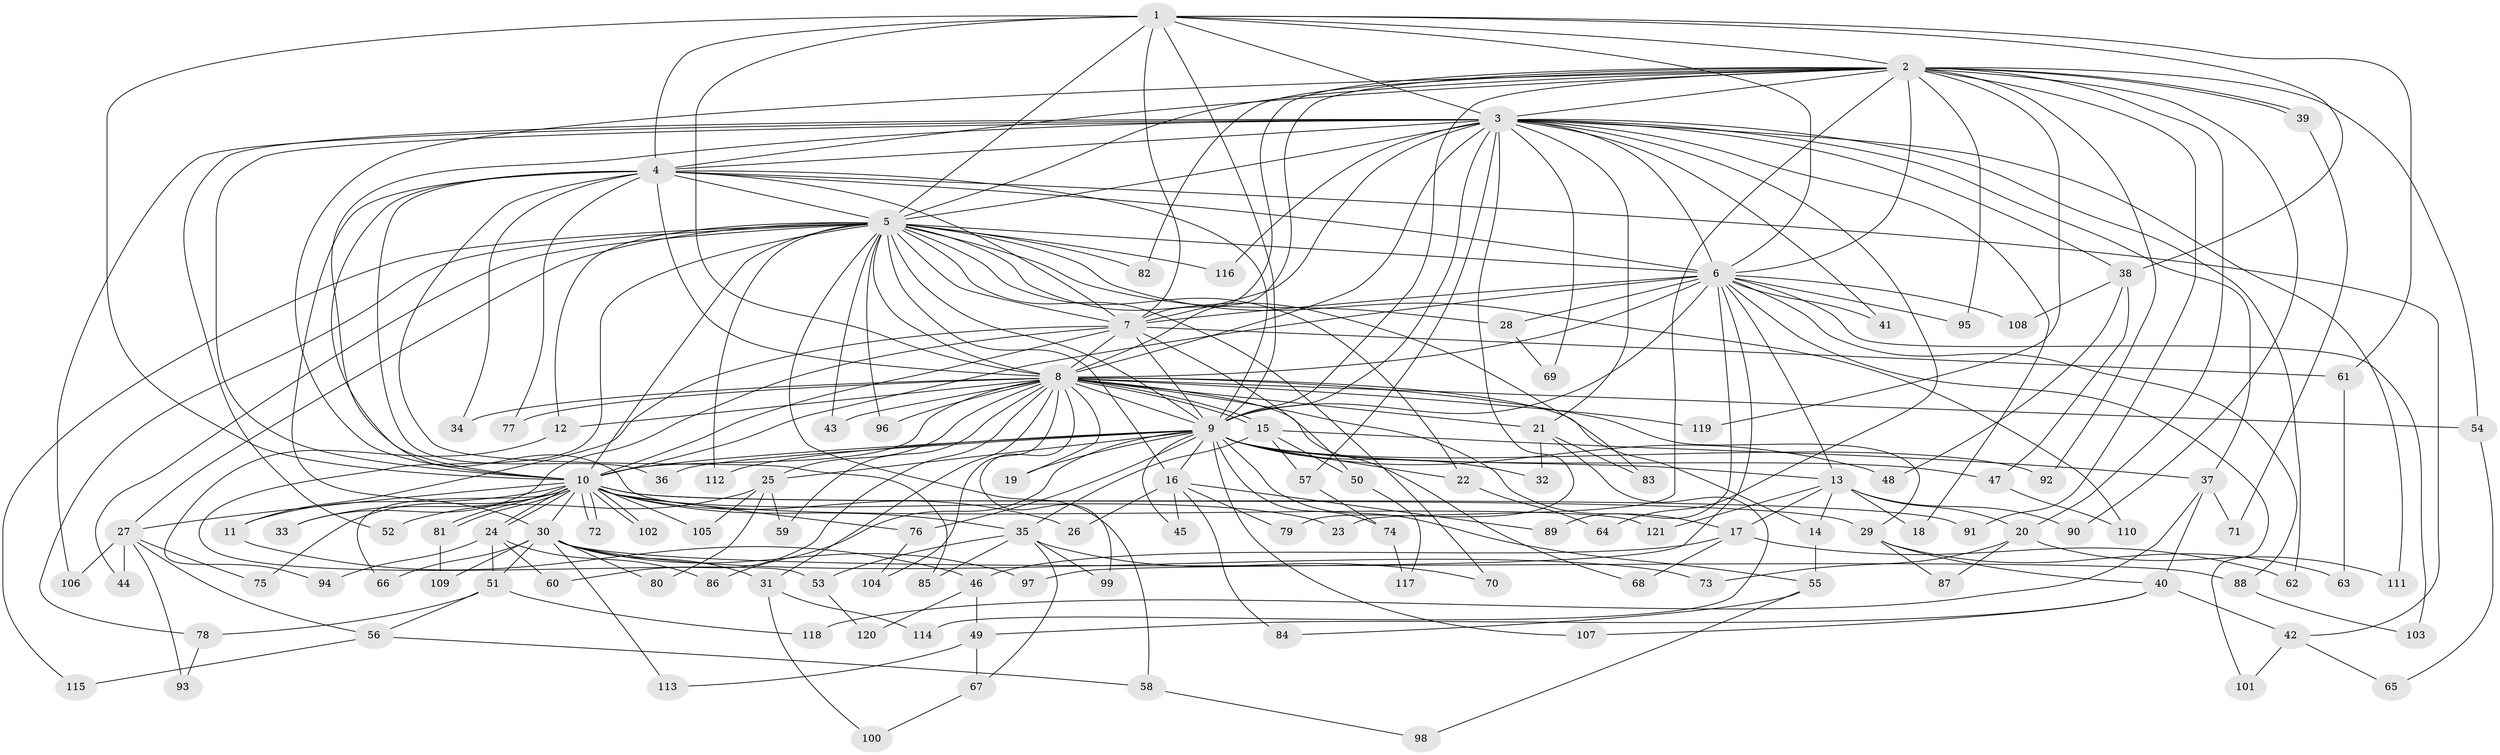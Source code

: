 // coarse degree distribution, {3: 0.08108108108108109, 20: 0.02702702702702703, 5: 0.21621621621621623, 15: 0.02702702702702703, 2: 0.1891891891891892, 4: 0.10810810810810811, 6: 0.10810810810810811, 18: 0.02702702702702703, 1: 0.05405405405405406, 11: 0.02702702702702703, 10: 0.02702702702702703, 16: 0.02702702702702703, 7: 0.02702702702702703, 9: 0.02702702702702703, 17: 0.02702702702702703}
// Generated by graph-tools (version 1.1) at 2025/36/03/04/25 23:36:22]
// undirected, 121 vertices, 267 edges
graph export_dot {
  node [color=gray90,style=filled];
  1;
  2;
  3;
  4;
  5;
  6;
  7;
  8;
  9;
  10;
  11;
  12;
  13;
  14;
  15;
  16;
  17;
  18;
  19;
  20;
  21;
  22;
  23;
  24;
  25;
  26;
  27;
  28;
  29;
  30;
  31;
  32;
  33;
  34;
  35;
  36;
  37;
  38;
  39;
  40;
  41;
  42;
  43;
  44;
  45;
  46;
  47;
  48;
  49;
  50;
  51;
  52;
  53;
  54;
  55;
  56;
  57;
  58;
  59;
  60;
  61;
  62;
  63;
  64;
  65;
  66;
  67;
  68;
  69;
  70;
  71;
  72;
  73;
  74;
  75;
  76;
  77;
  78;
  79;
  80;
  81;
  82;
  83;
  84;
  85;
  86;
  87;
  88;
  89;
  90;
  91;
  92;
  93;
  94;
  95;
  96;
  97;
  98;
  99;
  100;
  101;
  102;
  103;
  104;
  105;
  106;
  107;
  108;
  109;
  110;
  111;
  112;
  113;
  114;
  115;
  116;
  117;
  118;
  119;
  120;
  121;
  1 -- 2;
  1 -- 3;
  1 -- 4;
  1 -- 5;
  1 -- 6;
  1 -- 7;
  1 -- 8;
  1 -- 9;
  1 -- 10;
  1 -- 38;
  1 -- 61;
  2 -- 3;
  2 -- 4;
  2 -- 5;
  2 -- 6;
  2 -- 7;
  2 -- 8;
  2 -- 9;
  2 -- 10;
  2 -- 20;
  2 -- 23;
  2 -- 39;
  2 -- 39;
  2 -- 54;
  2 -- 82;
  2 -- 90;
  2 -- 91;
  2 -- 92;
  2 -- 95;
  2 -- 119;
  3 -- 4;
  3 -- 5;
  3 -- 6;
  3 -- 7;
  3 -- 8;
  3 -- 9;
  3 -- 10;
  3 -- 18;
  3 -- 21;
  3 -- 37;
  3 -- 38;
  3 -- 41;
  3 -- 52;
  3 -- 57;
  3 -- 62;
  3 -- 64;
  3 -- 69;
  3 -- 79;
  3 -- 106;
  3 -- 111;
  3 -- 116;
  3 -- 121;
  4 -- 5;
  4 -- 6;
  4 -- 7;
  4 -- 8;
  4 -- 9;
  4 -- 10;
  4 -- 30;
  4 -- 34;
  4 -- 36;
  4 -- 42;
  4 -- 77;
  4 -- 85;
  5 -- 6;
  5 -- 7;
  5 -- 8;
  5 -- 9;
  5 -- 10;
  5 -- 12;
  5 -- 16;
  5 -- 22;
  5 -- 27;
  5 -- 28;
  5 -- 43;
  5 -- 44;
  5 -- 53;
  5 -- 58;
  5 -- 70;
  5 -- 78;
  5 -- 82;
  5 -- 83;
  5 -- 96;
  5 -- 110;
  5 -- 112;
  5 -- 115;
  5 -- 116;
  6 -- 7;
  6 -- 8;
  6 -- 9;
  6 -- 10;
  6 -- 13;
  6 -- 28;
  6 -- 41;
  6 -- 88;
  6 -- 89;
  6 -- 95;
  6 -- 97;
  6 -- 101;
  6 -- 103;
  6 -- 108;
  7 -- 8;
  7 -- 9;
  7 -- 10;
  7 -- 11;
  7 -- 33;
  7 -- 50;
  7 -- 61;
  8 -- 9;
  8 -- 10;
  8 -- 12;
  8 -- 14;
  8 -- 15;
  8 -- 15;
  8 -- 17;
  8 -- 19;
  8 -- 21;
  8 -- 25;
  8 -- 29;
  8 -- 31;
  8 -- 34;
  8 -- 43;
  8 -- 54;
  8 -- 59;
  8 -- 60;
  8 -- 68;
  8 -- 77;
  8 -- 96;
  8 -- 99;
  8 -- 104;
  8 -- 119;
  9 -- 10;
  9 -- 13;
  9 -- 16;
  9 -- 19;
  9 -- 22;
  9 -- 25;
  9 -- 32;
  9 -- 36;
  9 -- 45;
  9 -- 47;
  9 -- 48;
  9 -- 55;
  9 -- 74;
  9 -- 76;
  9 -- 86;
  9 -- 92;
  9 -- 107;
  9 -- 112;
  10 -- 11;
  10 -- 23;
  10 -- 24;
  10 -- 24;
  10 -- 26;
  10 -- 27;
  10 -- 29;
  10 -- 30;
  10 -- 33;
  10 -- 35;
  10 -- 66;
  10 -- 72;
  10 -- 72;
  10 -- 75;
  10 -- 76;
  10 -- 81;
  10 -- 81;
  10 -- 91;
  10 -- 102;
  10 -- 102;
  10 -- 105;
  11 -- 46;
  12 -- 94;
  13 -- 14;
  13 -- 17;
  13 -- 18;
  13 -- 20;
  13 -- 90;
  13 -- 121;
  14 -- 55;
  15 -- 35;
  15 -- 37;
  15 -- 50;
  15 -- 57;
  16 -- 26;
  16 -- 45;
  16 -- 79;
  16 -- 84;
  16 -- 89;
  17 -- 46;
  17 -- 62;
  17 -- 68;
  20 -- 73;
  20 -- 87;
  20 -- 111;
  21 -- 32;
  21 -- 83;
  21 -- 114;
  22 -- 64;
  24 -- 51;
  24 -- 60;
  24 -- 86;
  24 -- 94;
  25 -- 52;
  25 -- 59;
  25 -- 80;
  25 -- 105;
  27 -- 44;
  27 -- 56;
  27 -- 75;
  27 -- 93;
  27 -- 106;
  28 -- 69;
  29 -- 40;
  29 -- 63;
  29 -- 87;
  30 -- 31;
  30 -- 51;
  30 -- 66;
  30 -- 73;
  30 -- 80;
  30 -- 88;
  30 -- 97;
  30 -- 109;
  30 -- 113;
  31 -- 100;
  31 -- 114;
  35 -- 53;
  35 -- 67;
  35 -- 70;
  35 -- 85;
  35 -- 99;
  37 -- 40;
  37 -- 71;
  37 -- 118;
  38 -- 47;
  38 -- 48;
  38 -- 108;
  39 -- 71;
  40 -- 42;
  40 -- 49;
  40 -- 107;
  42 -- 65;
  42 -- 101;
  46 -- 49;
  46 -- 120;
  47 -- 110;
  49 -- 67;
  49 -- 113;
  50 -- 117;
  51 -- 56;
  51 -- 78;
  51 -- 118;
  53 -- 120;
  54 -- 65;
  55 -- 84;
  55 -- 98;
  56 -- 58;
  56 -- 115;
  57 -- 74;
  58 -- 98;
  61 -- 63;
  67 -- 100;
  74 -- 117;
  76 -- 104;
  78 -- 93;
  81 -- 109;
  88 -- 103;
}
